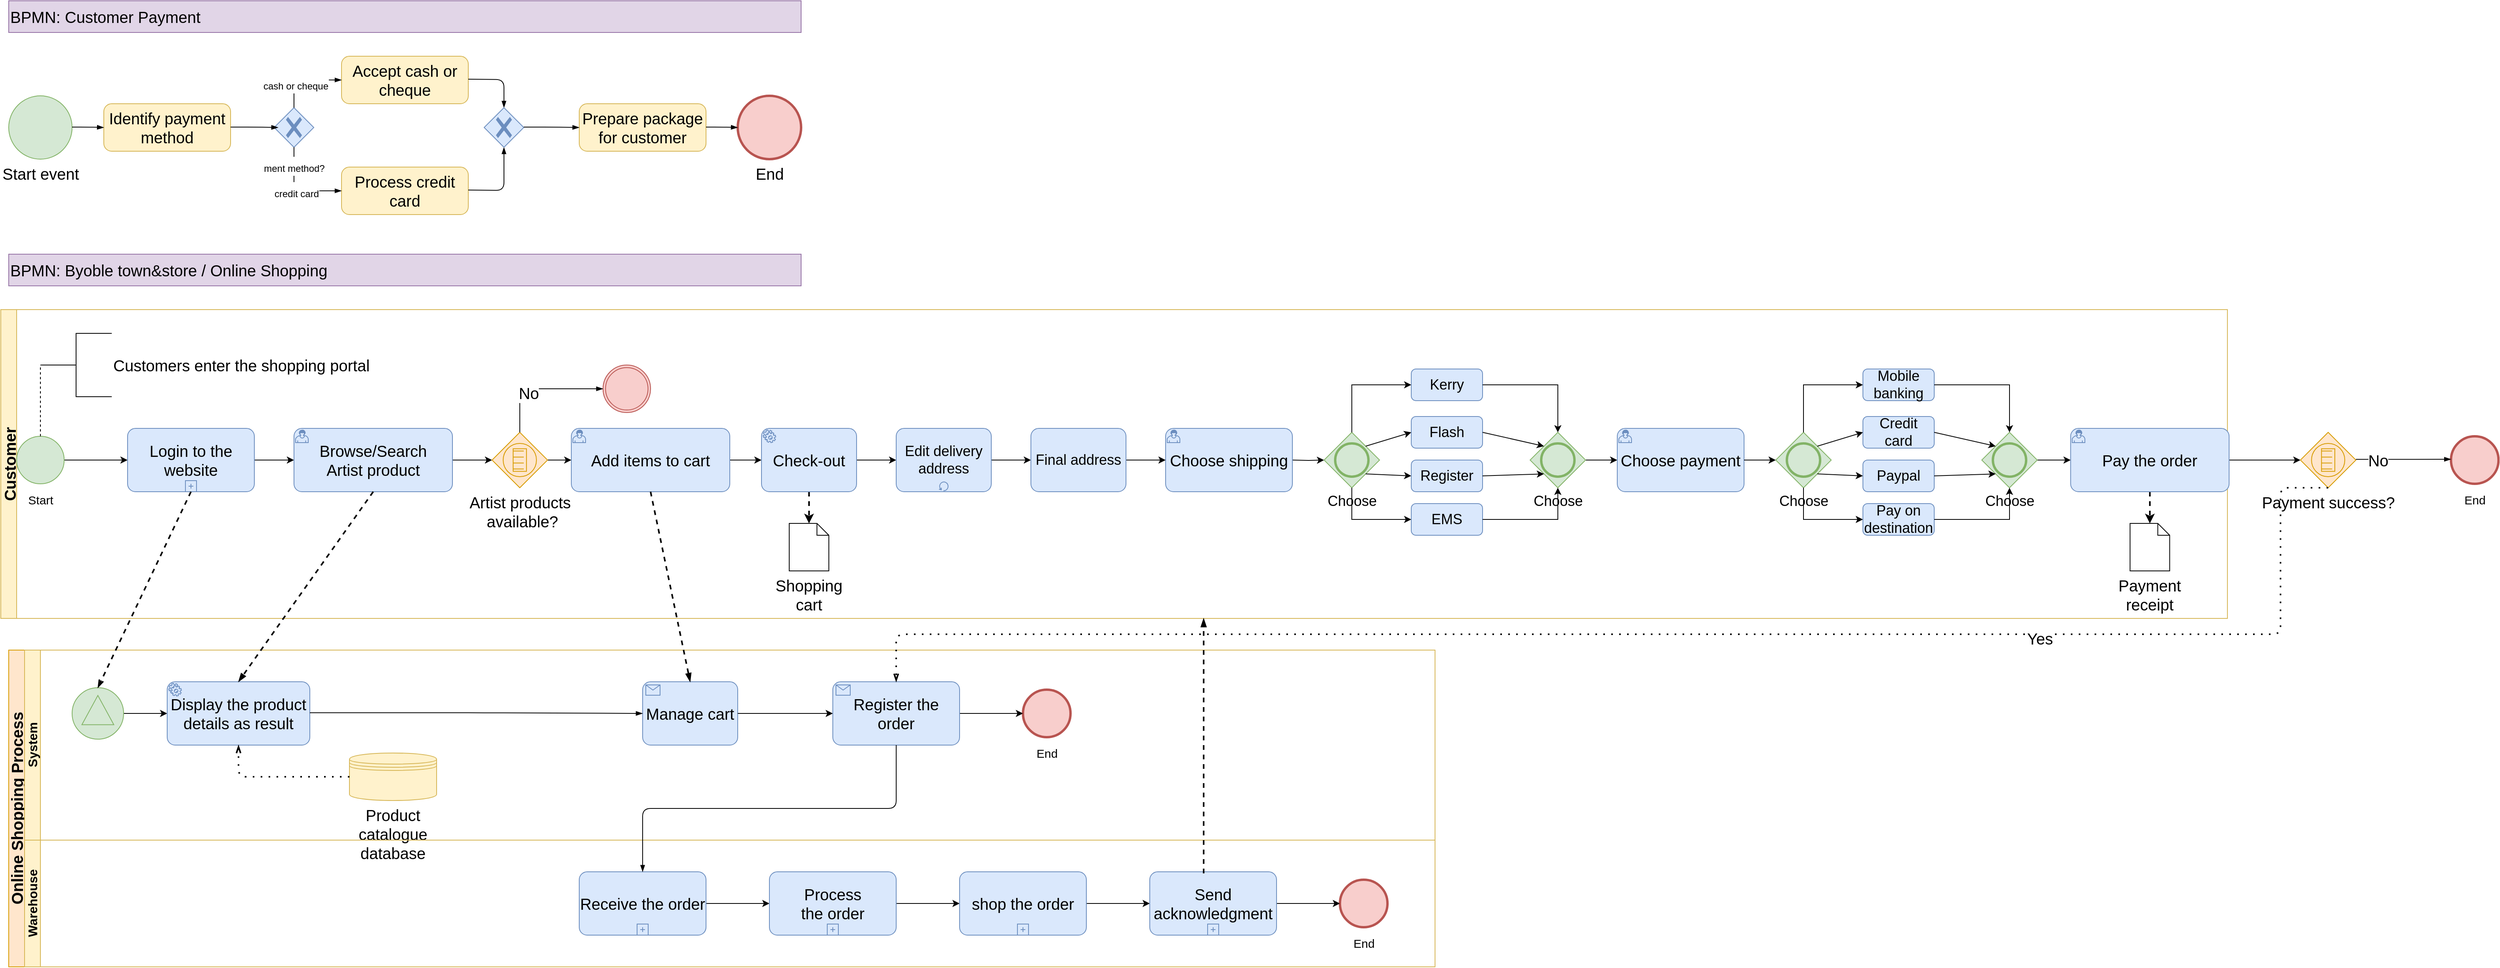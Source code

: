 <mxfile version="15.6.1" type="device"><diagram id="aenWGsfN3C0Yx7q3CFz4" name="Page-1"><mxGraphModel dx="868" dy="482" grid="1" gridSize="10" guides="1" tooltips="1" connect="1" arrows="1" fold="1" page="1" pageScale="1" pageWidth="850" pageHeight="1100" math="0" shadow="0"><root><mxCell id="0"/><mxCell id="1" parent="0"/><mxCell id="yDFkKPqYQ0f9mvJAlFmO-1" value="BPMN: Customer Payment" style="text;html=1;strokeColor=#9673a6;fillColor=#e1d5e7;align=left;verticalAlign=middle;whiteSpace=wrap;rounded=0;fontSize=20;" parent="1" vertex="1"><mxGeometry x="80" y="40" width="1000" height="40" as="geometry"/></mxCell><mxCell id="yDFkKPqYQ0f9mvJAlFmO-2" value="&lt;font style=&quot;font-size: 20px&quot;&gt;Start event&lt;/font&gt;" style="points=[[0.145,0.145,0],[0.5,0,0],[0.855,0.145,0],[1,0.5,0],[0.855,0.855,0],[0.5,1,0],[0.145,0.855,0],[0,0.5,0]];shape=mxgraph.bpmn.event;html=1;verticalLabelPosition=bottom;labelBackgroundColor=#ffffff;verticalAlign=top;align=center;perimeter=ellipsePerimeter;outlineConnect=0;aspect=fixed;outline=standard;symbol=general;fontSize=20;fillColor=#d5e8d4;strokeColor=#82b366;" parent="1" vertex="1"><mxGeometry x="80" y="160" width="80" height="80" as="geometry"/></mxCell><mxCell id="yDFkKPqYQ0f9mvJAlFmO-3" value="End" style="points=[[0.145,0.145,0],[0.5,0,0],[0.855,0.145,0],[1,0.5,0],[0.855,0.855,0],[0.5,1,0],[0.145,0.855,0],[0,0.5,0]];shape=mxgraph.bpmn.event;html=1;verticalLabelPosition=bottom;labelBackgroundColor=#ffffff;verticalAlign=top;align=center;perimeter=ellipsePerimeter;outlineConnect=0;aspect=fixed;outline=end;symbol=terminate2;fontSize=20;fillColor=#f8cecc;strokeColor=#b85450;" parent="1" vertex="1"><mxGeometry x="1000" y="160" width="80" height="80" as="geometry"/></mxCell><mxCell id="yDFkKPqYQ0f9mvJAlFmO-4" value="Identify payment method" style="points=[[0.25,0,0],[0.5,0,0],[0.75,0,0],[1,0.25,0],[1,0.5,0],[1,0.75,0],[0.75,1,0],[0.5,1,0],[0.25,1,0],[0,0.75,0],[0,0.5,0],[0,0.25,0]];shape=mxgraph.bpmn.task;whiteSpace=wrap;rectStyle=rounded;size=10;taskMarker=abstract;fontSize=20;fillColor=#fff2cc;strokeColor=#d6b656;" parent="1" vertex="1"><mxGeometry x="200" y="170" width="160" height="60" as="geometry"/></mxCell><mxCell id="yDFkKPqYQ0f9mvJAlFmO-5" value="Accept cash or cheque" style="points=[[0.25,0,0],[0.5,0,0],[0.75,0,0],[1,0.25,0],[1,0.5,0],[1,0.75,0],[0.75,1,0],[0.5,1,0],[0.25,1,0],[0,0.75,0],[0,0.5,0],[0,0.25,0]];shape=mxgraph.bpmn.task;whiteSpace=wrap;rectStyle=rounded;size=10;taskMarker=abstract;fontSize=20;fillColor=#fff2cc;strokeColor=#d6b656;" parent="1" vertex="1"><mxGeometry x="500" y="110" width="160" height="60" as="geometry"/></mxCell><mxCell id="yDFkKPqYQ0f9mvJAlFmO-6" value="Process credit card" style="points=[[0.25,0,0],[0.5,0,0],[0.75,0,0],[1,0.25,0],[1,0.5,0],[1,0.75,0],[0.75,1,0],[0.5,1,0],[0.25,1,0],[0,0.75,0],[0,0.5,0],[0,0.25,0]];shape=mxgraph.bpmn.task;whiteSpace=wrap;rectStyle=rounded;size=10;taskMarker=abstract;fontSize=20;fillColor=#fff2cc;strokeColor=#d6b656;" parent="1" vertex="1"><mxGeometry x="500" y="250" width="160" height="60" as="geometry"/></mxCell><mxCell id="yDFkKPqYQ0f9mvJAlFmO-7" value="Prepare package for customer" style="points=[[0.25,0,0],[0.5,0,0],[0.75,0,0],[1,0.25,0],[1,0.5,0],[1,0.75,0],[0.75,1,0],[0.5,1,0],[0.25,1,0],[0,0.75,0],[0,0.5,0],[0,0.25,0]];shape=mxgraph.bpmn.task;whiteSpace=wrap;rectStyle=rounded;size=10;taskMarker=abstract;fontSize=20;fillColor=#fff2cc;strokeColor=#d6b656;" parent="1" vertex="1"><mxGeometry x="800" y="170" width="160" height="60" as="geometry"/></mxCell><mxCell id="yDFkKPqYQ0f9mvJAlFmO-8" value="" style="edgeStyle=elbowEdgeStyle;fontSize=12;html=1;endArrow=blockThin;endFill=1;" parent="1" edge="1"><mxGeometry width="160" relative="1" as="geometry"><mxPoint x="160" y="199.5" as="sourcePoint"/><mxPoint x="200" y="200" as="targetPoint"/></mxGeometry></mxCell><mxCell id="yDFkKPqYQ0f9mvJAlFmO-9" value="" style="edgeStyle=orthogonalEdgeStyle;fontSize=12;html=1;endArrow=blockThin;endFill=1;entryX=0.5;entryY=0;entryDx=0;entryDy=0;entryPerimeter=0;" parent="1" target="yDFkKPqYQ0f9mvJAlFmO-19" edge="1"><mxGeometry width="160" relative="1" as="geometry"><mxPoint x="660" y="139" as="sourcePoint"/><mxPoint x="700" y="170" as="targetPoint"/></mxGeometry></mxCell><mxCell id="yDFkKPqYQ0f9mvJAlFmO-10" value="" style="edgeStyle=orthogonalEdgeStyle;fontSize=12;html=1;endArrow=blockThin;endFill=1;entryX=0.5;entryY=1;entryDx=0;entryDy=0;entryPerimeter=0;" parent="1" target="yDFkKPqYQ0f9mvJAlFmO-19" edge="1"><mxGeometry width="160" relative="1" as="geometry"><mxPoint x="660" y="279" as="sourcePoint"/><mxPoint x="800" y="279.5" as="targetPoint"/></mxGeometry></mxCell><mxCell id="yDFkKPqYQ0f9mvJAlFmO-11" value="" style="edgeStyle=elbowEdgeStyle;fontSize=12;html=1;endArrow=blockThin;endFill=1;entryX=0;entryY=0.5;entryDx=0;entryDy=0;entryPerimeter=0;" parent="1" target="yDFkKPqYQ0f9mvJAlFmO-3" edge="1"><mxGeometry width="160" relative="1" as="geometry"><mxPoint x="960" y="199.5" as="sourcePoint"/><mxPoint x="1120" y="199.5" as="targetPoint"/></mxGeometry></mxCell><mxCell id="yDFkKPqYQ0f9mvJAlFmO-12" value="" style="points=[[0.25,0.25,0],[0.5,0,0],[0.75,0.25,0],[1,0.5,0],[0.75,0.75,0],[0.5,1,0],[0.25,0.75,0],[0,0.5,0]];shape=mxgraph.bpmn.gateway2;html=1;verticalLabelPosition=bottom;labelBackgroundColor=#ffffff;verticalAlign=top;align=center;perimeter=rhombusPerimeter;outlineConnect=0;outline=none;symbol=none;gwType=exclusive;fontSize=20;fillColor=#dae8fc;strokeColor=#6c8ebf;" parent="1" vertex="1"><mxGeometry x="415" y="175" width="50" height="50" as="geometry"/></mxCell><mxCell id="yDFkKPqYQ0f9mvJAlFmO-13" value="" style="edgeStyle=elbowEdgeStyle;fontSize=12;html=1;endArrow=blockThin;endFill=1;" parent="1" edge="1"><mxGeometry width="160" relative="1" as="geometry"><mxPoint x="360" y="199.5" as="sourcePoint"/><mxPoint x="420" y="200" as="targetPoint"/></mxGeometry></mxCell><mxCell id="yDFkKPqYQ0f9mvJAlFmO-14" value="" style="edgeStyle=orthogonalEdgeStyle;fontSize=12;html=1;endArrow=blockThin;endFill=1;exitX=0.5;exitY=0;exitDx=0;exitDy=0;exitPerimeter=0;entryX=0;entryY=0.5;entryDx=0;entryDy=0;entryPerimeter=0;" parent="1" source="yDFkKPqYQ0f9mvJAlFmO-12" target="yDFkKPqYQ0f9mvJAlFmO-5" edge="1"><mxGeometry width="160" relative="1" as="geometry"><mxPoint x="440" y="139.5" as="sourcePoint"/><mxPoint x="600" y="139.5" as="targetPoint"/></mxGeometry></mxCell><mxCell id="yDFkKPqYQ0f9mvJAlFmO-15" value="&lt;font style=&quot;font-size: 12px&quot;&gt;cash or cheque&lt;/font&gt;" style="edgeLabel;html=1;align=center;verticalAlign=middle;resizable=0;points=[];fontSize=20;" parent="yDFkKPqYQ0f9mvJAlFmO-14" vertex="1" connectable="0"><mxGeometry x="-0.227" y="-4" relative="1" as="geometry"><mxPoint as="offset"/></mxGeometry></mxCell><mxCell id="yDFkKPqYQ0f9mvJAlFmO-16" value="" style="edgeStyle=orthogonalEdgeStyle;fontSize=12;html=1;endArrow=blockThin;endFill=1;exitX=0.5;exitY=1;exitDx=0;exitDy=0;exitPerimeter=0;entryX=0;entryY=0.5;entryDx=0;entryDy=0;entryPerimeter=0;" parent="1" source="yDFkKPqYQ0f9mvJAlFmO-12" target="yDFkKPqYQ0f9mvJAlFmO-6" edge="1"><mxGeometry width="160" relative="1" as="geometry"><mxPoint x="465" y="225" as="sourcePoint"/><mxPoint x="625" y="225" as="targetPoint"/></mxGeometry></mxCell><mxCell id="yDFkKPqYQ0f9mvJAlFmO-17" value="&lt;font style=&quot;font-size: 12px&quot;&gt;ment method?&lt;/font&gt;" style="edgeLabel;html=1;align=center;verticalAlign=middle;resizable=0;points=[];fontSize=20;" parent="yDFkKPqYQ0f9mvJAlFmO-16" vertex="1" connectable="0"><mxGeometry x="-0.221" y="-2" relative="1" as="geometry"><mxPoint x="2" y="-22" as="offset"/></mxGeometry></mxCell><mxCell id="yDFkKPqYQ0f9mvJAlFmO-18" value="&lt;font style=&quot;font-size: 12px&quot;&gt;credit card&lt;/font&gt;" style="edgeLabel;html=1;align=center;verticalAlign=middle;resizable=0;points=[];fontSize=20;" parent="yDFkKPqYQ0f9mvJAlFmO-16" vertex="1" connectable="0"><mxGeometry x="0.032" y="2" relative="1" as="geometry"><mxPoint x="-2" y="2" as="offset"/></mxGeometry></mxCell><mxCell id="yDFkKPqYQ0f9mvJAlFmO-19" value="" style="points=[[0.25,0.25,0],[0.5,0,0],[0.75,0.25,0],[1,0.5,0],[0.75,0.75,0],[0.5,1,0],[0.25,0.75,0],[0,0.5,0]];shape=mxgraph.bpmn.gateway2;html=1;verticalLabelPosition=bottom;labelBackgroundColor=#ffffff;verticalAlign=top;align=center;perimeter=rhombusPerimeter;outlineConnect=0;outline=none;symbol=none;gwType=exclusive;fontSize=20;fillColor=#dae8fc;strokeColor=#6c8ebf;" parent="1" vertex="1"><mxGeometry x="680" y="175" width="50" height="50" as="geometry"/></mxCell><mxCell id="yDFkKPqYQ0f9mvJAlFmO-20" value="" style="edgeStyle=elbowEdgeStyle;fontSize=12;html=1;endArrow=blockThin;endFill=1;" parent="1" edge="1"><mxGeometry width="160" relative="1" as="geometry"><mxPoint x="730" y="199.5" as="sourcePoint"/><mxPoint x="800" y="200" as="targetPoint"/></mxGeometry></mxCell><mxCell id="yDFkKPqYQ0f9mvJAlFmO-79" value="BPMN: Byoble town&amp;amp;store / Online Shopping" style="text;html=1;strokeColor=#9673a6;fillColor=#e1d5e7;align=left;verticalAlign=middle;whiteSpace=wrap;rounded=0;fontSize=20;" parent="1" vertex="1"><mxGeometry x="80" y="360" width="1000" height="40" as="geometry"/></mxCell><mxCell id="yDFkKPqYQ0f9mvJAlFmO-80" value="Customer" style="swimlane;startSize=20;horizontal=0;fontSize=20;fillColor=#fff2cc;strokeColor=#d6b656;" parent="1" vertex="1"><mxGeometry x="70" y="430" width="2810" height="390" as="geometry"/></mxCell><mxCell id="yDFkKPqYQ0f9mvJAlFmO-81" value="" style="edgeStyle=orthogonalEdgeStyle;rounded=0;orthogonalLoop=1;jettySize=auto;html=1;fontSize=20;" parent="yDFkKPqYQ0f9mvJAlFmO-80" source="yDFkKPqYQ0f9mvJAlFmO-82" target="yDFkKPqYQ0f9mvJAlFmO-85" edge="1"><mxGeometry relative="1" as="geometry"/></mxCell><mxCell id="yDFkKPqYQ0f9mvJAlFmO-82" value="&lt;font style=&quot;font-size: 15px&quot;&gt;Start&lt;/font&gt;" style="points=[[0.145,0.145,0],[0.5,0,0],[0.855,0.145,0],[1,0.5,0],[0.855,0.855,0],[0.5,1,0],[0.145,0.855,0],[0,0.5,0]];shape=mxgraph.bpmn.event;html=1;verticalLabelPosition=bottom;labelBackgroundColor=#ffffff;verticalAlign=top;align=center;perimeter=ellipsePerimeter;outlineConnect=0;aspect=fixed;outline=standard;symbol=general;fontSize=20;fillColor=#d5e8d4;strokeColor=#82b366;" parent="yDFkKPqYQ0f9mvJAlFmO-80" vertex="1"><mxGeometry x="20" y="160" width="60" height="60" as="geometry"/></mxCell><mxCell id="yDFkKPqYQ0f9mvJAlFmO-83" value="&lt;font style=&quot;font-size: 15px&quot;&gt;End&lt;/font&gt;" style="points=[[0.145,0.145,0],[0.5,0,0],[0.855,0.145,0],[1,0.5,0],[0.855,0.855,0],[0.5,1,0],[0.145,0.855,0],[0,0.5,0]];shape=mxgraph.bpmn.event;html=1;verticalLabelPosition=bottom;labelBackgroundColor=#ffffff;verticalAlign=top;align=center;perimeter=ellipsePerimeter;outlineConnect=0;aspect=fixed;outline=end;symbol=terminate2;fontSize=20;fillColor=#f8cecc;strokeColor=#b85450;" parent="yDFkKPqYQ0f9mvJAlFmO-80" vertex="1"><mxGeometry x="3092.14" y="160" width="60" height="60" as="geometry"/></mxCell><mxCell id="63B49O07auOZEPiVebby-2" value="" style="edgeStyle=orthogonalEdgeStyle;rounded=0;orthogonalLoop=1;jettySize=auto;html=1;" parent="yDFkKPqYQ0f9mvJAlFmO-80" source="yDFkKPqYQ0f9mvJAlFmO-85" target="yDFkKPqYQ0f9mvJAlFmO-87" edge="1"><mxGeometry relative="1" as="geometry"/></mxCell><mxCell id="yDFkKPqYQ0f9mvJAlFmO-85" value="Login to the website" style="points=[[0.25,0,0],[0.5,0,0],[0.75,0,0],[1,0.25,0],[1,0.5,0],[1,0.75,0],[0.75,1,0],[0.5,1,0],[0.25,1,0],[0,0.75,0],[0,0.5,0],[0,0.25,0]];shape=mxgraph.bpmn.task;whiteSpace=wrap;rectStyle=rounded;size=10;taskMarker=abstract;isLoopSub=1;fontSize=20;fillColor=#dae8fc;strokeColor=#6c8ebf;" parent="yDFkKPqYQ0f9mvJAlFmO-80" vertex="1"><mxGeometry x="160" y="150" width="160" height="80" as="geometry"/></mxCell><mxCell id="63B49O07auOZEPiVebby-3" value="" style="edgeStyle=orthogonalEdgeStyle;rounded=0;orthogonalLoop=1;jettySize=auto;html=1;" parent="yDFkKPqYQ0f9mvJAlFmO-80" source="yDFkKPqYQ0f9mvJAlFmO-87" target="yDFkKPqYQ0f9mvJAlFmO-97" edge="1"><mxGeometry relative="1" as="geometry"/></mxCell><mxCell id="yDFkKPqYQ0f9mvJAlFmO-87" value="Browse/Search &#10;Artist product" style="points=[[0.25,0,0],[0.5,0,0],[0.75,0,0],[1,0.25,0],[1,0.5,0],[1,0.75,0],[0.75,1,0],[0.5,1,0],[0.25,1,0],[0,0.75,0],[0,0.5,0],[0,0.25,0]];shape=mxgraph.bpmn.task;whiteSpace=wrap;rectStyle=rounded;size=10;taskMarker=user;fontSize=20;fillColor=#dae8fc;strokeColor=#6c8ebf;" parent="yDFkKPqYQ0f9mvJAlFmO-80" vertex="1"><mxGeometry x="370" y="150" width="200" height="80" as="geometry"/></mxCell><mxCell id="yDFkKPqYQ0f9mvJAlFmO-88" value="" style="edgeStyle=orthogonalEdgeStyle;rounded=0;orthogonalLoop=1;jettySize=auto;html=1;fontSize=20;" parent="yDFkKPqYQ0f9mvJAlFmO-80" source="yDFkKPqYQ0f9mvJAlFmO-89" target="yDFkKPqYQ0f9mvJAlFmO-92" edge="1"><mxGeometry relative="1" as="geometry"/></mxCell><mxCell id="yDFkKPqYQ0f9mvJAlFmO-89" value="Add items to cart" style="points=[[0.25,0,0],[0.5,0,0],[0.75,0,0],[1,0.25,0],[1,0.5,0],[1,0.75,0],[0.75,1,0],[0.5,1,0],[0.25,1,0],[0,0.75,0],[0,0.5,0],[0,0.25,0]];shape=mxgraph.bpmn.task;whiteSpace=wrap;rectStyle=rounded;size=10;taskMarker=user;fontSize=20;fillColor=#dae8fc;strokeColor=#6c8ebf;" parent="yDFkKPqYQ0f9mvJAlFmO-80" vertex="1"><mxGeometry x="720" y="150" width="200" height="80" as="geometry"/></mxCell><mxCell id="yDFkKPqYQ0f9mvJAlFmO-90" value="" style="edgeStyle=orthogonalEdgeStyle;rounded=0;orthogonalLoop=1;jettySize=auto;html=1;fontSize=20;" parent="yDFkKPqYQ0f9mvJAlFmO-80" edge="1"><mxGeometry relative="1" as="geometry"><mxPoint x="1670" y="190" as="targetPoint"/><mxPoint x="1630" y="190" as="sourcePoint"/></mxGeometry></mxCell><mxCell id="yDFkKPqYQ0f9mvJAlFmO-91" value="" style="edgeStyle=orthogonalEdgeStyle;rounded=0;orthogonalLoop=1;jettySize=auto;html=1;fontSize=20;strokeWidth=2;dashed=1;" parent="yDFkKPqYQ0f9mvJAlFmO-80" source="yDFkKPqYQ0f9mvJAlFmO-92" target="yDFkKPqYQ0f9mvJAlFmO-102" edge="1"><mxGeometry relative="1" as="geometry"/></mxCell><mxCell id="w6J-65YO0xw0BP7HNMPp-4" value="" style="edgeStyle=orthogonalEdgeStyle;rounded=0;orthogonalLoop=1;jettySize=auto;html=1;fontSize=18;" edge="1" parent="yDFkKPqYQ0f9mvJAlFmO-80" source="yDFkKPqYQ0f9mvJAlFmO-92" target="w6J-65YO0xw0BP7HNMPp-1"><mxGeometry relative="1" as="geometry"/></mxCell><mxCell id="yDFkKPqYQ0f9mvJAlFmO-92" value="Check-out" style="points=[[0.25,0,0],[0.5,0,0],[0.75,0,0],[1,0.25,0],[1,0.5,0],[1,0.75,0],[0.75,1,0],[0.5,1,0],[0.25,1,0],[0,0.75,0],[0,0.5,0],[0,0.25,0]];shape=mxgraph.bpmn.task;whiteSpace=wrap;rectStyle=rounded;size=10;taskMarker=service;fontSize=20;fillColor=#dae8fc;strokeColor=#6c8ebf;" parent="yDFkKPqYQ0f9mvJAlFmO-80" vertex="1"><mxGeometry x="960" y="150" width="120" height="80" as="geometry"/></mxCell><mxCell id="yDFkKPqYQ0f9mvJAlFmO-93" value="" style="edgeStyle=orthogonalEdgeStyle;rounded=0;orthogonalLoop=1;jettySize=auto;html=1;fontSize=20;strokeWidth=2;dashed=1;" parent="yDFkKPqYQ0f9mvJAlFmO-80" source="yDFkKPqYQ0f9mvJAlFmO-95" target="yDFkKPqYQ0f9mvJAlFmO-103" edge="1"><mxGeometry relative="1" as="geometry"/></mxCell><mxCell id="yDFkKPqYQ0f9mvJAlFmO-94" value="" style="edgeStyle=none;rounded=0;orthogonalLoop=1;jettySize=auto;html=1;fontSize=20;strokeWidth=1;" parent="yDFkKPqYQ0f9mvJAlFmO-80" source="yDFkKPqYQ0f9mvJAlFmO-95" target="yDFkKPqYQ0f9mvJAlFmO-104" edge="1"><mxGeometry relative="1" as="geometry"/></mxCell><mxCell id="yDFkKPqYQ0f9mvJAlFmO-95" value="Pay the order" style="points=[[0.25,0,0],[0.5,0,0],[0.75,0,0],[1,0.25,0],[1,0.5,0],[1,0.75,0],[0.75,1,0],[0.5,1,0],[0.25,1,0],[0,0.75,0],[0,0.5,0],[0,0.25,0]];shape=mxgraph.bpmn.task;whiteSpace=wrap;rectStyle=rounded;size=10;taskMarker=user;fontSize=20;fillColor=#dae8fc;strokeColor=#6c8ebf;" parent="yDFkKPqYQ0f9mvJAlFmO-80" vertex="1"><mxGeometry x="2612.14" y="150" width="200" height="80" as="geometry"/></mxCell><mxCell id="63B49O07auOZEPiVebby-4" value="" style="edgeStyle=orthogonalEdgeStyle;rounded=0;orthogonalLoop=1;jettySize=auto;html=1;" parent="yDFkKPqYQ0f9mvJAlFmO-80" source="yDFkKPqYQ0f9mvJAlFmO-97" target="yDFkKPqYQ0f9mvJAlFmO-89" edge="1"><mxGeometry relative="1" as="geometry"/></mxCell><mxCell id="yDFkKPqYQ0f9mvJAlFmO-97" value="Artist products&lt;br&gt;&amp;nbsp;available?" style="points=[[0.25,0.25,0],[0.5,0,0],[0.75,0.25,0],[1,0.5,0],[0.75,0.75,0],[0.5,1,0],[0.25,0.75,0],[0,0.5,0]];shape=mxgraph.bpmn.gateway2;html=1;verticalLabelPosition=bottom;labelBackgroundColor=#ffffff;verticalAlign=top;align=center;perimeter=rhombusPerimeter;outlineConnect=0;outline=standard;symbol=conditional;fontSize=20;fillColor=#ffe6cc;strokeColor=#d79b00;" parent="yDFkKPqYQ0f9mvJAlFmO-80" vertex="1"><mxGeometry x="620" y="155" width="70" height="70" as="geometry"/></mxCell><mxCell id="yDFkKPqYQ0f9mvJAlFmO-98" value="" style="points=[[0.145,0.145,0],[0.5,0,0],[0.855,0.145,0],[1,0.5,0],[0.855,0.855,0],[0.5,1,0],[0.145,0.855,0],[0,0.5,0]];shape=mxgraph.bpmn.event;html=1;verticalLabelPosition=bottom;labelBackgroundColor=#ffffff;verticalAlign=top;align=center;perimeter=ellipsePerimeter;outlineConnect=0;aspect=fixed;outline=throwing;symbol=general;fontSize=20;fillColor=#f8cecc;strokeColor=#b85450;" parent="yDFkKPqYQ0f9mvJAlFmO-80" vertex="1"><mxGeometry x="760" y="70" width="60" height="60" as="geometry"/></mxCell><mxCell id="yDFkKPqYQ0f9mvJAlFmO-99" value="" style="edgeStyle=orthogonalEdgeStyle;fontSize=12;html=1;endArrow=blockThin;endFill=1;strokeWidth=1;exitX=0.5;exitY=0;exitDx=0;exitDy=0;exitPerimeter=0;entryX=0;entryY=0.5;entryDx=0;entryDy=0;entryPerimeter=0;" parent="yDFkKPqYQ0f9mvJAlFmO-80" source="yDFkKPqYQ0f9mvJAlFmO-97" target="yDFkKPqYQ0f9mvJAlFmO-98" edge="1"><mxGeometry width="160" relative="1" as="geometry"><mxPoint x="660" y="400" as="sourcePoint"/><mxPoint x="820" y="400" as="targetPoint"/></mxGeometry></mxCell><mxCell id="yDFkKPqYQ0f9mvJAlFmO-100" value="No" style="edgeLabel;html=1;align=center;verticalAlign=middle;resizable=0;points=[];fontSize=20;" parent="yDFkKPqYQ0f9mvJAlFmO-99" vertex="1" connectable="0"><mxGeometry x="-0.174" y="-5" relative="1" as="geometry"><mxPoint as="offset"/></mxGeometry></mxCell><mxCell id="yDFkKPqYQ0f9mvJAlFmO-101" value="Customers enter the shopping portal" style="html=1;shape=mxgraph.flowchart.annotation_2;align=left;labelPosition=right;fontSize=20;" parent="yDFkKPqYQ0f9mvJAlFmO-80" vertex="1"><mxGeometry x="50" y="30" width="90" height="80" as="geometry"/></mxCell><mxCell id="yDFkKPqYQ0f9mvJAlFmO-102" value="Shopping cart" style="shape=mxgraph.bpmn.data;labelPosition=center;verticalLabelPosition=bottom;align=center;verticalAlign=top;whiteSpace=wrap;size=15;html=1;fontSize=20;" parent="yDFkKPqYQ0f9mvJAlFmO-80" vertex="1"><mxGeometry x="995" y="270" width="50" height="60" as="geometry"/></mxCell><mxCell id="yDFkKPqYQ0f9mvJAlFmO-103" value="Payment receipt" style="shape=mxgraph.bpmn.data;labelPosition=center;verticalLabelPosition=bottom;align=center;verticalAlign=top;whiteSpace=wrap;size=15;html=1;fontSize=20;" parent="yDFkKPqYQ0f9mvJAlFmO-80" vertex="1"><mxGeometry x="2687.14" y="270" width="50" height="60" as="geometry"/></mxCell><mxCell id="yDFkKPqYQ0f9mvJAlFmO-104" value="Payment success?" style="points=[[0.25,0.25,0],[0.5,0,0],[0.75,0.25,0],[1,0.5,0],[0.75,0.75,0],[0.5,1,0],[0.25,0.75,0],[0,0.5,0]];shape=mxgraph.bpmn.gateway2;html=1;verticalLabelPosition=bottom;labelBackgroundColor=#ffffff;verticalAlign=top;align=center;perimeter=rhombusPerimeter;outlineConnect=0;outline=standard;symbol=conditional;fontSize=20;fillColor=#ffe6cc;strokeColor=#d79b00;" parent="yDFkKPqYQ0f9mvJAlFmO-80" vertex="1"><mxGeometry x="2902.14" y="155" width="70" height="70" as="geometry"/></mxCell><mxCell id="yDFkKPqYQ0f9mvJAlFmO-105" value="" style="edgeStyle=elbowEdgeStyle;fontSize=12;html=1;endArrow=blockThin;endFill=1;strokeWidth=1;" parent="yDFkKPqYQ0f9mvJAlFmO-80" edge="1"><mxGeometry width="160" relative="1" as="geometry"><mxPoint x="2972.14" y="189.17" as="sourcePoint"/><mxPoint x="3092.14" y="189" as="targetPoint"/></mxGeometry></mxCell><mxCell id="yDFkKPqYQ0f9mvJAlFmO-106" value="No" style="edgeLabel;html=1;align=center;verticalAlign=middle;resizable=0;points=[];fontSize=20;" parent="yDFkKPqYQ0f9mvJAlFmO-105" vertex="1" connectable="0"><mxGeometry x="-0.534" y="-1" relative="1" as="geometry"><mxPoint as="offset"/></mxGeometry></mxCell><mxCell id="63B49O07auOZEPiVebby-1" value="" style="endArrow=none;dashed=1;html=1;rounded=0;exitX=0.5;exitY=0;exitDx=0;exitDy=0;exitPerimeter=0;entryX=0;entryY=0.5;entryDx=0;entryDy=0;entryPerimeter=0;" parent="yDFkKPqYQ0f9mvJAlFmO-80" source="yDFkKPqYQ0f9mvJAlFmO-82" target="yDFkKPqYQ0f9mvJAlFmO-101" edge="1"><mxGeometry width="50" height="50" relative="1" as="geometry"><mxPoint x="340" y="130" as="sourcePoint"/><mxPoint x="390" y="80" as="targetPoint"/></mxGeometry></mxCell><mxCell id="63B49O07auOZEPiVebby-5" value="Choose shipping" style="points=[[0.25,0,0],[0.5,0,0],[0.75,0,0],[1,0.25,0],[1,0.5,0],[1,0.75,0],[0.75,1,0],[0.5,1,0],[0.25,1,0],[0,0.75,0],[0,0.5,0],[0,0.25,0]];shape=mxgraph.bpmn.task;whiteSpace=wrap;rectStyle=rounded;size=10;taskMarker=user;fontSize=20;fillColor=#dae8fc;strokeColor=#6c8ebf;" parent="yDFkKPqYQ0f9mvJAlFmO-80" vertex="1"><mxGeometry x="1470" y="150" width="160" height="80" as="geometry"/></mxCell><mxCell id="63B49O07auOZEPiVebby-8" value="&lt;font style=&quot;font-size: 18px&quot;&gt;Choose&lt;/font&gt;" style="points=[[0.25,0.25,0],[0.5,0,0],[0.75,0.25,0],[1,0.5,0],[0.75,0.75,0],[0.5,1,0],[0.25,0.75,0],[0,0.5,0]];shape=mxgraph.bpmn.gateway2;html=1;verticalLabelPosition=bottom;labelBackgroundColor=#ffffff;verticalAlign=top;align=center;perimeter=rhombusPerimeter;outlineConnect=0;outline=end;symbol=general;fillColor=#d5e8d4;strokeColor=#82b366;" parent="yDFkKPqYQ0f9mvJAlFmO-80" vertex="1"><mxGeometry x="1670" y="155" width="70" height="70" as="geometry"/></mxCell><mxCell id="63B49O07auOZEPiVebby-9" value="Kerry" style="rounded=1;whiteSpace=wrap;html=1;fontSize=18;fillColor=#dae8fc;strokeColor=#6c8ebf;" parent="yDFkKPqYQ0f9mvJAlFmO-80" vertex="1"><mxGeometry x="1780" y="75" width="90" height="40" as="geometry"/></mxCell><mxCell id="63B49O07auOZEPiVebby-12" value="EMS" style="rounded=1;whiteSpace=wrap;html=1;fontSize=18;fillColor=#dae8fc;strokeColor=#6c8ebf;" parent="yDFkKPqYQ0f9mvJAlFmO-80" vertex="1"><mxGeometry x="1780" y="245" width="90" height="40" as="geometry"/></mxCell><mxCell id="63B49O07auOZEPiVebby-11" value="Register" style="rounded=1;whiteSpace=wrap;html=1;fontSize=18;fillColor=#dae8fc;strokeColor=#6c8ebf;" parent="yDFkKPqYQ0f9mvJAlFmO-80" vertex="1"><mxGeometry x="1780" y="190" width="90" height="40" as="geometry"/></mxCell><mxCell id="63B49O07auOZEPiVebby-10" value="Flash" style="rounded=1;whiteSpace=wrap;html=1;fontSize=18;fillColor=#dae8fc;strokeColor=#6c8ebf;" parent="yDFkKPqYQ0f9mvJAlFmO-80" vertex="1"><mxGeometry x="1780" y="135" width="90" height="40" as="geometry"/></mxCell><mxCell id="63B49O07auOZEPiVebby-13" value="" style="endArrow=classic;html=1;rounded=0;fontSize=18;exitX=0.5;exitY=0;exitDx=0;exitDy=0;exitPerimeter=0;entryX=0;entryY=0.5;entryDx=0;entryDy=0;edgeStyle=orthogonalEdgeStyle;" parent="yDFkKPqYQ0f9mvJAlFmO-80" source="63B49O07auOZEPiVebby-8" target="63B49O07auOZEPiVebby-9" edge="1"><mxGeometry width="50" height="50" relative="1" as="geometry"><mxPoint x="1850" y="295" as="sourcePoint"/><mxPoint x="1900" y="245" as="targetPoint"/></mxGeometry></mxCell><mxCell id="63B49O07auOZEPiVebby-14" value="" style="endArrow=classic;html=1;rounded=0;fontSize=18;exitX=0.75;exitY=0.25;exitDx=0;exitDy=0;exitPerimeter=0;entryX=0;entryY=0.5;entryDx=0;entryDy=0;" parent="yDFkKPqYQ0f9mvJAlFmO-80" source="63B49O07auOZEPiVebby-8" target="63B49O07auOZEPiVebby-10" edge="1"><mxGeometry width="50" height="50" relative="1" as="geometry"><mxPoint x="1850" y="295" as="sourcePoint"/><mxPoint x="1900" y="245" as="targetPoint"/></mxGeometry></mxCell><mxCell id="63B49O07auOZEPiVebby-15" value="" style="endArrow=classic;html=1;rounded=0;fontSize=18;exitX=0.75;exitY=0.75;exitDx=0;exitDy=0;exitPerimeter=0;entryX=0;entryY=0.5;entryDx=0;entryDy=0;" parent="yDFkKPqYQ0f9mvJAlFmO-80" source="63B49O07auOZEPiVebby-8" target="63B49O07auOZEPiVebby-11" edge="1"><mxGeometry width="50" height="50" relative="1" as="geometry"><mxPoint x="1850" y="295" as="sourcePoint"/><mxPoint x="1900" y="245" as="targetPoint"/></mxGeometry></mxCell><mxCell id="63B49O07auOZEPiVebby-16" value="" style="endArrow=classic;html=1;rounded=0;fontSize=18;exitX=0.5;exitY=1;exitDx=0;exitDy=0;exitPerimeter=0;entryX=0;entryY=0.5;entryDx=0;entryDy=0;edgeStyle=orthogonalEdgeStyle;" parent="yDFkKPqYQ0f9mvJAlFmO-80" source="63B49O07auOZEPiVebby-8" target="63B49O07auOZEPiVebby-12" edge="1"><mxGeometry width="50" height="50" relative="1" as="geometry"><mxPoint x="1850" y="295" as="sourcePoint"/><mxPoint x="1900" y="245" as="targetPoint"/></mxGeometry></mxCell><mxCell id="63B49O07auOZEPiVebby-24" value="" style="edgeStyle=orthogonalEdgeStyle;rounded=0;orthogonalLoop=1;jettySize=auto;html=1;fontSize=18;" parent="yDFkKPqYQ0f9mvJAlFmO-80" source="63B49O07auOZEPiVebby-17" target="63B49O07auOZEPiVebby-23" edge="1"><mxGeometry relative="1" as="geometry"/></mxCell><mxCell id="63B49O07auOZEPiVebby-17" value="&lt;font style=&quot;font-size: 18px&quot;&gt;Choose&lt;/font&gt;" style="points=[[0.25,0.25,0],[0.5,0,0],[0.75,0.25,0],[1,0.5,0],[0.75,0.75,0],[0.5,1,0],[0.25,0.75,0],[0,0.5,0]];shape=mxgraph.bpmn.gateway2;html=1;verticalLabelPosition=bottom;labelBackgroundColor=#ffffff;verticalAlign=top;align=center;perimeter=rhombusPerimeter;outlineConnect=0;outline=end;symbol=general;fillColor=#d5e8d4;strokeColor=#82b366;" parent="yDFkKPqYQ0f9mvJAlFmO-80" vertex="1"><mxGeometry x="1930" y="155" width="70" height="70" as="geometry"/></mxCell><mxCell id="63B49O07auOZEPiVebby-18" value="" style="endArrow=classic;html=1;rounded=0;fontSize=18;exitX=1;exitY=0.5;exitDx=0;exitDy=0;entryX=0.5;entryY=0;entryDx=0;entryDy=0;entryPerimeter=0;edgeStyle=orthogonalEdgeStyle;" parent="yDFkKPqYQ0f9mvJAlFmO-80" source="63B49O07auOZEPiVebby-9" target="63B49O07auOZEPiVebby-17" edge="1"><mxGeometry width="50" height="50" relative="1" as="geometry"><mxPoint x="2290" y="295" as="sourcePoint"/><mxPoint x="2340" y="245" as="targetPoint"/></mxGeometry></mxCell><mxCell id="63B49O07auOZEPiVebby-19" value="" style="endArrow=classic;html=1;rounded=0;fontSize=18;exitX=1;exitY=0.5;exitDx=0;exitDy=0;entryX=0.25;entryY=0.25;entryDx=0;entryDy=0;entryPerimeter=0;" parent="yDFkKPqYQ0f9mvJAlFmO-80" source="63B49O07auOZEPiVebby-10" target="63B49O07auOZEPiVebby-17" edge="1"><mxGeometry width="50" height="50" relative="1" as="geometry"><mxPoint x="2290" y="295" as="sourcePoint"/><mxPoint x="2340" y="245" as="targetPoint"/></mxGeometry></mxCell><mxCell id="63B49O07auOZEPiVebby-20" value="" style="endArrow=classic;html=1;rounded=0;fontSize=18;exitX=1;exitY=0.5;exitDx=0;exitDy=0;entryX=0.25;entryY=0.75;entryDx=0;entryDy=0;entryPerimeter=0;" parent="yDFkKPqYQ0f9mvJAlFmO-80" source="63B49O07auOZEPiVebby-11" target="63B49O07auOZEPiVebby-17" edge="1"><mxGeometry width="50" height="50" relative="1" as="geometry"><mxPoint x="2290" y="295" as="sourcePoint"/><mxPoint x="2340" y="245" as="targetPoint"/></mxGeometry></mxCell><mxCell id="63B49O07auOZEPiVebby-21" value="" style="endArrow=classic;html=1;rounded=0;fontSize=18;exitX=1;exitY=0.5;exitDx=0;exitDy=0;entryX=0.5;entryY=1;entryDx=0;entryDy=0;entryPerimeter=0;edgeStyle=orthogonalEdgeStyle;" parent="yDFkKPqYQ0f9mvJAlFmO-80" source="63B49O07auOZEPiVebby-12" target="63B49O07auOZEPiVebby-17" edge="1"><mxGeometry width="50" height="50" relative="1" as="geometry"><mxPoint x="2290" y="295" as="sourcePoint"/><mxPoint x="2340" y="245" as="targetPoint"/></mxGeometry></mxCell><mxCell id="63B49O07auOZEPiVebby-23" value="Choose payment" style="points=[[0.25,0,0],[0.5,0,0],[0.75,0,0],[1,0.25,0],[1,0.5,0],[1,0.75,0],[0.75,1,0],[0.5,1,0],[0.25,1,0],[0,0.75,0],[0,0.5,0],[0,0.25,0]];shape=mxgraph.bpmn.task;whiteSpace=wrap;rectStyle=rounded;size=10;taskMarker=user;fontSize=20;fillColor=#dae8fc;strokeColor=#6c8ebf;" parent="yDFkKPqYQ0f9mvJAlFmO-80" vertex="1"><mxGeometry x="2040" y="150" width="160" height="80" as="geometry"/></mxCell><mxCell id="w6J-65YO0xw0BP7HNMPp-5" value="" style="edgeStyle=orthogonalEdgeStyle;rounded=0;orthogonalLoop=1;jettySize=auto;html=1;fontSize=18;" edge="1" parent="yDFkKPqYQ0f9mvJAlFmO-80" source="w6J-65YO0xw0BP7HNMPp-1" target="w6J-65YO0xw0BP7HNMPp-3"><mxGeometry relative="1" as="geometry"/></mxCell><mxCell id="w6J-65YO0xw0BP7HNMPp-1" value="Edit delivery address" style="points=[[0.25,0,0],[0.5,0,0],[0.75,0,0],[1,0.25,0],[1,0.5,0],[1,0.75,0],[0.75,1,0],[0.5,1,0],[0.25,1,0],[0,0.75,0],[0,0.5,0],[0,0.25,0]];shape=mxgraph.bpmn.task;whiteSpace=wrap;rectStyle=rounded;size=10;taskMarker=abstract;isLoopStandard=1;fontSize=18;fillColor=#dae8fc;strokeColor=#6c8ebf;" vertex="1" parent="yDFkKPqYQ0f9mvJAlFmO-80"><mxGeometry x="1130" y="150" width="120" height="80" as="geometry"/></mxCell><mxCell id="w6J-65YO0xw0BP7HNMPp-6" value="" style="edgeStyle=orthogonalEdgeStyle;rounded=0;orthogonalLoop=1;jettySize=auto;html=1;fontSize=18;" edge="1" parent="yDFkKPqYQ0f9mvJAlFmO-80" source="w6J-65YO0xw0BP7HNMPp-3" target="63B49O07auOZEPiVebby-5"><mxGeometry relative="1" as="geometry"/></mxCell><mxCell id="w6J-65YO0xw0BP7HNMPp-3" value="Final address" style="points=[[0.25,0,0],[0.5,0,0],[0.75,0,0],[1,0.25,0],[1,0.5,0],[1,0.75,0],[0.75,1,0],[0.5,1,0],[0.25,1,0],[0,0.75,0],[0,0.5,0],[0,0.25,0]];shape=mxgraph.bpmn.task;whiteSpace=wrap;rectStyle=rounded;size=10;taskMarker=abstract;fontSize=18;fillColor=#dae8fc;strokeColor=#6c8ebf;" vertex="1" parent="yDFkKPqYQ0f9mvJAlFmO-80"><mxGeometry x="1300" y="150" width="120" height="80" as="geometry"/></mxCell><mxCell id="yDFkKPqYQ0f9mvJAlFmO-107" value="Online Shopping Process" style="swimlane;html=1;childLayout=stackLayout;resizeParent=1;resizeParentMax=0;horizontal=0;startSize=20;horizontalStack=0;fontSize=20;fillColor=#ffe6cc;strokeColor=#d79b00;" parent="1" vertex="1"><mxGeometry x="80" y="860" width="1800" height="400" as="geometry"/></mxCell><mxCell id="yDFkKPqYQ0f9mvJAlFmO-108" value="&lt;font style=&quot;font-size: 16px&quot;&gt;System&lt;/font&gt;" style="swimlane;html=1;startSize=20;horizontal=0;fillColor=#fff2cc;strokeColor=#d6b656;" parent="yDFkKPqYQ0f9mvJAlFmO-107" vertex="1"><mxGeometry x="20" width="1780" height="240" as="geometry"/></mxCell><mxCell id="yDFkKPqYQ0f9mvJAlFmO-109" value="" style="edgeStyle=none;rounded=0;orthogonalLoop=1;jettySize=auto;html=1;fontSize=20;strokeWidth=1;" parent="yDFkKPqYQ0f9mvJAlFmO-108" source="yDFkKPqYQ0f9mvJAlFmO-110" target="yDFkKPqYQ0f9mvJAlFmO-112" edge="1"><mxGeometry relative="1" as="geometry"/></mxCell><mxCell id="yDFkKPqYQ0f9mvJAlFmO-110" value="" style="points=[[0.145,0.145,0],[0.5,0,0],[0.855,0.145,0],[1,0.5,0],[0.855,0.855,0],[0.5,1,0],[0.145,0.855,0],[0,0.5,0]];shape=mxgraph.bpmn.event;html=1;verticalLabelPosition=bottom;labelBackgroundColor=#ffffff;verticalAlign=top;align=center;perimeter=ellipsePerimeter;outlineConnect=0;aspect=fixed;outline=standard;symbol=signal;fontSize=20;fillColor=#d5e8d4;strokeColor=#82b366;" parent="yDFkKPqYQ0f9mvJAlFmO-108" vertex="1"><mxGeometry x="60" y="47.5" width="65" height="65" as="geometry"/></mxCell><mxCell id="yDFkKPqYQ0f9mvJAlFmO-111" value="&lt;font style=&quot;font-size: 15px&quot;&gt;End&lt;/font&gt;" style="points=[[0.145,0.145,0],[0.5,0,0],[0.855,0.145,0],[1,0.5,0],[0.855,0.855,0],[0.5,1,0],[0.145,0.855,0],[0,0.5,0]];shape=mxgraph.bpmn.event;html=1;verticalLabelPosition=bottom;labelBackgroundColor=#ffffff;verticalAlign=top;align=center;perimeter=ellipsePerimeter;outlineConnect=0;aspect=fixed;outline=end;symbol=terminate2;fontSize=20;fillColor=#f8cecc;strokeColor=#b85450;" parent="yDFkKPqYQ0f9mvJAlFmO-108" vertex="1"><mxGeometry x="1260" y="50" width="60" height="60" as="geometry"/></mxCell><mxCell id="yDFkKPqYQ0f9mvJAlFmO-112" value="Display the product details as result" style="points=[[0.25,0,0],[0.5,0,0],[0.75,0,0],[1,0.25,0],[1,0.5,0],[1,0.75,0],[0.75,1,0],[0.5,1,0],[0.25,1,0],[0,0.75,0],[0,0.5,0],[0,0.25,0]];shape=mxgraph.bpmn.task;whiteSpace=wrap;rectStyle=rounded;size=10;taskMarker=service;fontSize=20;fillColor=#dae8fc;strokeColor=#6c8ebf;" parent="yDFkKPqYQ0f9mvJAlFmO-108" vertex="1"><mxGeometry x="180" y="40" width="180" height="80" as="geometry"/></mxCell><mxCell id="yDFkKPqYQ0f9mvJAlFmO-113" value="Manage cart" style="points=[[0.25,0,0],[0.5,0,0],[0.75,0,0],[1,0.25,0],[1,0.5,0],[1,0.75,0],[0.75,1,0],[0.5,1,0],[0.25,1,0],[0,0.75,0],[0,0.5,0],[0,0.25,0]];shape=mxgraph.bpmn.task;whiteSpace=wrap;rectStyle=rounded;size=10;taskMarker=receive;fontSize=20;fillColor=#dae8fc;strokeColor=#6c8ebf;" parent="yDFkKPqYQ0f9mvJAlFmO-108" vertex="1"><mxGeometry x="780" y="40" width="120" height="80" as="geometry"/></mxCell><mxCell id="yDFkKPqYQ0f9mvJAlFmO-114" value="" style="edgeStyle=elbowEdgeStyle;fontSize=12;html=1;endArrow=blockThin;endFill=1;entryX=0;entryY=0.5;entryDx=0;entryDy=0;entryPerimeter=0;" parent="yDFkKPqYQ0f9mvJAlFmO-108" target="yDFkKPqYQ0f9mvJAlFmO-113" edge="1"><mxGeometry width="160" relative="1" as="geometry"><mxPoint x="360" y="79.17" as="sourcePoint"/><mxPoint x="520" y="79.17" as="targetPoint"/></mxGeometry></mxCell><mxCell id="yDFkKPqYQ0f9mvJAlFmO-115" value="" style="edgeStyle=orthogonalEdgeStyle;rounded=0;orthogonalLoop=1;jettySize=auto;html=1;fontSize=20;" parent="yDFkKPqYQ0f9mvJAlFmO-108" source="yDFkKPqYQ0f9mvJAlFmO-116" target="yDFkKPqYQ0f9mvJAlFmO-111" edge="1"><mxGeometry relative="1" as="geometry"/></mxCell><mxCell id="yDFkKPqYQ0f9mvJAlFmO-116" value="Register the order" style="points=[[0.25,0,0],[0.5,0,0],[0.75,0,0],[1,0.25,0],[1,0.5,0],[1,0.75,0],[0.75,1,0],[0.5,1,0],[0.25,1,0],[0,0.75,0],[0,0.5,0],[0,0.25,0]];shape=mxgraph.bpmn.task;whiteSpace=wrap;rectStyle=rounded;size=10;taskMarker=receive;fontSize=20;fillColor=#dae8fc;strokeColor=#6c8ebf;" parent="yDFkKPqYQ0f9mvJAlFmO-108" vertex="1"><mxGeometry x="1020" y="40" width="160" height="80" as="geometry"/></mxCell><mxCell id="yDFkKPqYQ0f9mvJAlFmO-118" value="Product catalogue database" style="shape=datastore;whiteSpace=wrap;html=1;labelPosition=center;verticalLabelPosition=bottom;align=center;verticalAlign=top;fontSize=20;fillColor=#fff2cc;strokeColor=#d6b656;" parent="yDFkKPqYQ0f9mvJAlFmO-108" vertex="1"><mxGeometry x="410" y="130" width="110" height="60" as="geometry"/></mxCell><mxCell id="yDFkKPqYQ0f9mvJAlFmO-119" value="" style="edgeStyle=orthogonalEdgeStyle;fontSize=12;html=1;endFill=0;startFill=0;endSize=6;startSize=6;dashed=1;dashPattern=1 4;endArrow=openThin;startArrow=none;strokeWidth=2;exitX=0;exitY=0.5;exitDx=0;exitDy=0;entryX=0.5;entryY=1;entryDx=0;entryDy=0;entryPerimeter=0;" parent="yDFkKPqYQ0f9mvJAlFmO-108" source="yDFkKPqYQ0f9mvJAlFmO-118" target="yDFkKPqYQ0f9mvJAlFmO-112" edge="1"><mxGeometry width="160" relative="1" as="geometry"><mxPoint x="360" y="120" as="sourcePoint"/><mxPoint x="520" y="120" as="targetPoint"/></mxGeometry></mxCell><mxCell id="yDFkKPqYQ0f9mvJAlFmO-137" value="" style="edgeStyle=orthogonalEdgeStyle;rounded=0;orthogonalLoop=1;jettySize=auto;html=1;fontSize=20;entryX=0;entryY=0.5;entryDx=0;entryDy=0;entryPerimeter=0;exitX=1;exitY=0.5;exitDx=0;exitDy=0;exitPerimeter=0;" parent="yDFkKPqYQ0f9mvJAlFmO-108" source="yDFkKPqYQ0f9mvJAlFmO-113" target="yDFkKPqYQ0f9mvJAlFmO-116" edge="1"><mxGeometry relative="1" as="geometry"><mxPoint x="900" y="79.5" as="sourcePoint"/><mxPoint x="980" y="79.5" as="targetPoint"/></mxGeometry></mxCell><mxCell id="yDFkKPqYQ0f9mvJAlFmO-120" value="&lt;font style=&quot;font-size: 16px&quot;&gt;Warehouse&lt;/font&gt;" style="swimlane;html=1;startSize=20;horizontal=0;fillColor=#fff2cc;strokeColor=#d6b656;" parent="yDFkKPqYQ0f9mvJAlFmO-107" vertex="1"><mxGeometry x="20" y="240" width="1780" height="160" as="geometry"/></mxCell><mxCell id="yDFkKPqYQ0f9mvJAlFmO-121" value="&lt;font style=&quot;font-size: 15px&quot;&gt;End&lt;/font&gt;" style="points=[[0.145,0.145,0],[0.5,0,0],[0.855,0.145,0],[1,0.5,0],[0.855,0.855,0],[0.5,1,0],[0.145,0.855,0],[0,0.5,0]];shape=mxgraph.bpmn.event;html=1;verticalLabelPosition=bottom;labelBackgroundColor=#ffffff;verticalAlign=top;align=center;perimeter=ellipsePerimeter;outlineConnect=0;aspect=fixed;outline=end;symbol=terminate2;fontSize=20;fillColor=#f8cecc;strokeColor=#b85450;" parent="yDFkKPqYQ0f9mvJAlFmO-120" vertex="1"><mxGeometry x="1660" y="50" width="60" height="60" as="geometry"/></mxCell><mxCell id="yDFkKPqYQ0f9mvJAlFmO-122" value="" style="edgeStyle=orthogonalEdgeStyle;rounded=0;orthogonalLoop=1;jettySize=auto;html=1;fontSize=20;" parent="yDFkKPqYQ0f9mvJAlFmO-120" source="yDFkKPqYQ0f9mvJAlFmO-123" target="yDFkKPqYQ0f9mvJAlFmO-125" edge="1"><mxGeometry relative="1" as="geometry"/></mxCell><mxCell id="yDFkKPqYQ0f9mvJAlFmO-123" value="Receive the order" style="points=[[0.25,0,0],[0.5,0,0],[0.75,0,0],[1,0.25,0],[1,0.5,0],[1,0.75,0],[0.75,1,0],[0.5,1,0],[0.25,1,0],[0,0.75,0],[0,0.5,0],[0,0.25,0]];shape=mxgraph.bpmn.task;whiteSpace=wrap;rectStyle=rounded;size=10;taskMarker=abstract;isLoopSub=1;fontSize=20;fillColor=#dae8fc;strokeColor=#6c8ebf;" parent="yDFkKPqYQ0f9mvJAlFmO-120" vertex="1"><mxGeometry x="700" y="40" width="160" height="80" as="geometry"/></mxCell><mxCell id="yDFkKPqYQ0f9mvJAlFmO-124" value="" style="edgeStyle=orthogonalEdgeStyle;rounded=0;orthogonalLoop=1;jettySize=auto;html=1;fontSize=20;" parent="yDFkKPqYQ0f9mvJAlFmO-120" source="yDFkKPqYQ0f9mvJAlFmO-125" target="yDFkKPqYQ0f9mvJAlFmO-127" edge="1"><mxGeometry relative="1" as="geometry"/></mxCell><mxCell id="yDFkKPqYQ0f9mvJAlFmO-125" value="Process &#10;the order" style="points=[[0.25,0,0],[0.5,0,0],[0.75,0,0],[1,0.25,0],[1,0.5,0],[1,0.75,0],[0.75,1,0],[0.5,1,0],[0.25,1,0],[0,0.75,0],[0,0.5,0],[0,0.25,0]];shape=mxgraph.bpmn.task;whiteSpace=wrap;rectStyle=rounded;size=10;taskMarker=abstract;isLoopSub=1;fontSize=20;fillColor=#dae8fc;strokeColor=#6c8ebf;" parent="yDFkKPqYQ0f9mvJAlFmO-120" vertex="1"><mxGeometry x="940" y="40" width="160" height="80" as="geometry"/></mxCell><mxCell id="yDFkKPqYQ0f9mvJAlFmO-126" value="" style="edgeStyle=orthogonalEdgeStyle;rounded=0;orthogonalLoop=1;jettySize=auto;html=1;fontSize=20;" parent="yDFkKPqYQ0f9mvJAlFmO-120" source="yDFkKPqYQ0f9mvJAlFmO-127" edge="1"><mxGeometry relative="1" as="geometry"><mxPoint x="1420" y="80" as="targetPoint"/></mxGeometry></mxCell><mxCell id="yDFkKPqYQ0f9mvJAlFmO-127" value="shop the order" style="points=[[0.25,0,0],[0.5,0,0],[0.75,0,0],[1,0.25,0],[1,0.5,0],[1,0.75,0],[0.75,1,0],[0.5,1,0],[0.25,1,0],[0,0.75,0],[0,0.5,0],[0,0.25,0]];shape=mxgraph.bpmn.task;whiteSpace=wrap;rectStyle=rounded;size=10;taskMarker=abstract;isLoopSub=1;fontSize=20;fillColor=#dae8fc;strokeColor=#6c8ebf;" parent="yDFkKPqYQ0f9mvJAlFmO-120" vertex="1"><mxGeometry x="1180" y="40" width="160" height="80" as="geometry"/></mxCell><mxCell id="yDFkKPqYQ0f9mvJAlFmO-128" value="" style="edgeStyle=orthogonalEdgeStyle;rounded=0;orthogonalLoop=1;jettySize=auto;html=1;fontSize=20;" parent="yDFkKPqYQ0f9mvJAlFmO-120" source="yDFkKPqYQ0f9mvJAlFmO-129" target="yDFkKPqYQ0f9mvJAlFmO-121" edge="1"><mxGeometry relative="1" as="geometry"/></mxCell><mxCell id="yDFkKPqYQ0f9mvJAlFmO-129" value="Send acknowledgment" style="points=[[0.25,0,0],[0.5,0,0],[0.75,0,0],[1,0.25,0],[1,0.5,0],[1,0.75,0],[0.75,1,0],[0.5,1,0],[0.25,1,0],[0,0.75,0],[0,0.5,0],[0,0.25,0]];shape=mxgraph.bpmn.task;whiteSpace=wrap;rectStyle=rounded;size=10;taskMarker=abstract;isLoopSub=1;fontSize=20;fillColor=#dae8fc;strokeColor=#6c8ebf;" parent="yDFkKPqYQ0f9mvJAlFmO-120" vertex="1"><mxGeometry x="1420" y="40" width="160" height="80" as="geometry"/></mxCell><mxCell id="yDFkKPqYQ0f9mvJAlFmO-130" value="" style="edgeStyle=orthogonalEdgeStyle;fontSize=12;html=1;endArrow=blockThin;endFill=1;exitX=0.5;exitY=1;exitDx=0;exitDy=0;exitPerimeter=0;entryX=0.5;entryY=0;entryDx=0;entryDy=0;entryPerimeter=0;" parent="yDFkKPqYQ0f9mvJAlFmO-107" source="yDFkKPqYQ0f9mvJAlFmO-116" target="yDFkKPqYQ0f9mvJAlFmO-123" edge="1"><mxGeometry width="160" relative="1" as="geometry"><mxPoint x="640" y="-20" as="sourcePoint"/><mxPoint x="800" y="200" as="targetPoint"/></mxGeometry></mxCell><mxCell id="yDFkKPqYQ0f9mvJAlFmO-131" value="" style="fontSize=12;html=1;endFill=0;startFill=0;endSize=6;startSize=6;dashed=1;endArrow=openThin;startArrow=none;exitX=0.5;exitY=1;exitDx=0;exitDy=0;exitPerimeter=0;entryX=0.5;entryY=0;entryDx=0;entryDy=0;entryPerimeter=0;strokeWidth=2;" parent="1" source="yDFkKPqYQ0f9mvJAlFmO-85" target="yDFkKPqYQ0f9mvJAlFmO-110" edge="1"><mxGeometry width="160" relative="1" as="geometry"><mxPoint x="710" y="890" as="sourcePoint"/><mxPoint x="870" y="890" as="targetPoint"/></mxGeometry></mxCell><mxCell id="yDFkKPqYQ0f9mvJAlFmO-132" value="" style="fontSize=12;html=1;endArrow=blockThin;endFill=1;dashed=1;strokeWidth=2;exitX=0.5;exitY=1;exitDx=0;exitDy=0;exitPerimeter=0;entryX=0.5;entryY=0;entryDx=0;entryDy=0;entryPerimeter=0;" parent="1" source="yDFkKPqYQ0f9mvJAlFmO-87" target="yDFkKPqYQ0f9mvJAlFmO-112" edge="1"><mxGeometry width="160" relative="1" as="geometry"><mxPoint x="760" y="780" as="sourcePoint"/><mxPoint x="920" y="780" as="targetPoint"/></mxGeometry></mxCell><mxCell id="yDFkKPqYQ0f9mvJAlFmO-133" value="" style="fontSize=12;html=1;endFill=0;startFill=0;endSize=6;startSize=6;dashed=1;dashPattern=1 4;endArrow=openThin;startArrow=none;strokeWidth=2;exitX=0.5;exitY=1;exitDx=0;exitDy=0;exitPerimeter=0;entryX=0.5;entryY=0;entryDx=0;entryDy=0;entryPerimeter=0;edgeStyle=orthogonalEdgeStyle;" parent="1" source="yDFkKPqYQ0f9mvJAlFmO-104" target="yDFkKPqYQ0f9mvJAlFmO-116" edge="1"><mxGeometry width="160" relative="1" as="geometry"><mxPoint x="1540" y="780" as="sourcePoint"/><mxPoint x="1700" y="780" as="targetPoint"/><Array as="points"><mxPoint x="2947" y="840"/><mxPoint x="1200" y="840"/></Array></mxGeometry></mxCell><mxCell id="yDFkKPqYQ0f9mvJAlFmO-134" value="Yes" style="edgeLabel;html=1;align=center;verticalAlign=middle;resizable=0;points=[];fontSize=20;" parent="yDFkKPqYQ0f9mvJAlFmO-133" vertex="1" connectable="0"><mxGeometry x="-0.465" y="5" relative="1" as="geometry"><mxPoint as="offset"/></mxGeometry></mxCell><mxCell id="yDFkKPqYQ0f9mvJAlFmO-135" value="" style="edgeStyle=elbowEdgeStyle;fontSize=12;html=1;endArrow=blockThin;endFill=1;strokeWidth=2;exitX=0.425;exitY=0.025;exitDx=0;exitDy=0;exitPerimeter=0;dashed=1;" parent="1" source="yDFkKPqYQ0f9mvJAlFmO-129" edge="1"><mxGeometry width="160" relative="1" as="geometry"><mxPoint x="1520" y="980" as="sourcePoint"/><mxPoint x="1588" y="820" as="targetPoint"/></mxGeometry></mxCell><mxCell id="yDFkKPqYQ0f9mvJAlFmO-136" value="" style="fontSize=12;html=1;endArrow=blockThin;endFill=1;dashed=1;strokeWidth=2;exitX=0.5;exitY=1;exitDx=0;exitDy=0;exitPerimeter=0;entryX=0.5;entryY=0;entryDx=0;entryDy=0;entryPerimeter=0;" parent="1" source="yDFkKPqYQ0f9mvJAlFmO-89" target="yDFkKPqYQ0f9mvJAlFmO-113" edge="1"><mxGeometry width="160" relative="1" as="geometry"><mxPoint x="1230" y="980" as="sourcePoint"/><mxPoint x="1390" y="980" as="targetPoint"/></mxGeometry></mxCell><mxCell id="63B49O07auOZEPiVebby-39" value="&lt;font style=&quot;font-size: 18px&quot;&gt;Choose&lt;/font&gt;" style="points=[[0.25,0.25,0],[0.5,0,0],[0.75,0.25,0],[1,0.5,0],[0.75,0.75,0],[0.5,1,0],[0.25,0.75,0],[0,0.5,0]];shape=mxgraph.bpmn.gateway2;html=1;verticalLabelPosition=bottom;labelBackgroundColor=#ffffff;verticalAlign=top;align=center;perimeter=rhombusPerimeter;outlineConnect=0;outline=end;symbol=general;fillColor=#d5e8d4;strokeColor=#82b366;" parent="1" vertex="1"><mxGeometry x="2310" y="585" width="70" height="70" as="geometry"/></mxCell><mxCell id="63B49O07auOZEPiVebby-40" value="Mobile banking" style="rounded=1;whiteSpace=wrap;html=1;fontSize=18;fillColor=#dae8fc;strokeColor=#6c8ebf;" parent="1" vertex="1"><mxGeometry x="2420" y="505" width="90" height="40" as="geometry"/></mxCell><mxCell id="63B49O07auOZEPiVebby-41" value="Pay on destination" style="rounded=1;whiteSpace=wrap;html=1;fontSize=18;fillColor=#dae8fc;strokeColor=#6c8ebf;" parent="1" vertex="1"><mxGeometry x="2420" y="675" width="90" height="40" as="geometry"/></mxCell><mxCell id="63B49O07auOZEPiVebby-42" value="Paypal" style="rounded=1;whiteSpace=wrap;html=1;fontSize=18;fillColor=#dae8fc;strokeColor=#6c8ebf;" parent="1" vertex="1"><mxGeometry x="2420" y="620" width="90" height="40" as="geometry"/></mxCell><mxCell id="63B49O07auOZEPiVebby-43" value="Credit card" style="rounded=1;whiteSpace=wrap;html=1;fontSize=18;fillColor=#dae8fc;strokeColor=#6c8ebf;" parent="1" vertex="1"><mxGeometry x="2420" y="565" width="90" height="40" as="geometry"/></mxCell><mxCell id="63B49O07auOZEPiVebby-44" value="" style="endArrow=classic;html=1;rounded=0;fontSize=18;exitX=0.5;exitY=0;exitDx=0;exitDy=0;exitPerimeter=0;entryX=0;entryY=0.5;entryDx=0;entryDy=0;edgeStyle=orthogonalEdgeStyle;" parent="1" source="63B49O07auOZEPiVebby-39" target="63B49O07auOZEPiVebby-40" edge="1"><mxGeometry width="50" height="50" relative="1" as="geometry"><mxPoint x="2420" y="295" as="sourcePoint"/><mxPoint x="2470" y="245" as="targetPoint"/></mxGeometry></mxCell><mxCell id="63B49O07auOZEPiVebby-45" value="" style="endArrow=classic;html=1;rounded=0;fontSize=18;exitX=0.75;exitY=0.25;exitDx=0;exitDy=0;exitPerimeter=0;entryX=0;entryY=0.5;entryDx=0;entryDy=0;" parent="1" source="63B49O07auOZEPiVebby-39" target="63B49O07auOZEPiVebby-43" edge="1"><mxGeometry width="50" height="50" relative="1" as="geometry"><mxPoint x="2420" y="295" as="sourcePoint"/><mxPoint x="2470" y="245" as="targetPoint"/></mxGeometry></mxCell><mxCell id="63B49O07auOZEPiVebby-46" value="" style="endArrow=classic;html=1;rounded=0;fontSize=18;exitX=0.75;exitY=0.75;exitDx=0;exitDy=0;exitPerimeter=0;entryX=0;entryY=0.5;entryDx=0;entryDy=0;" parent="1" source="63B49O07auOZEPiVebby-39" target="63B49O07auOZEPiVebby-42" edge="1"><mxGeometry width="50" height="50" relative="1" as="geometry"><mxPoint x="2420" y="295" as="sourcePoint"/><mxPoint x="2470" y="245" as="targetPoint"/></mxGeometry></mxCell><mxCell id="63B49O07auOZEPiVebby-47" value="" style="endArrow=classic;html=1;rounded=0;fontSize=18;exitX=0.5;exitY=1;exitDx=0;exitDy=0;exitPerimeter=0;entryX=0;entryY=0.5;entryDx=0;entryDy=0;edgeStyle=orthogonalEdgeStyle;" parent="1" source="63B49O07auOZEPiVebby-39" target="63B49O07auOZEPiVebby-41" edge="1"><mxGeometry width="50" height="50" relative="1" as="geometry"><mxPoint x="2420" y="295" as="sourcePoint"/><mxPoint x="2470" y="245" as="targetPoint"/></mxGeometry></mxCell><mxCell id="63B49O07auOZEPiVebby-54" value="" style="edgeStyle=orthogonalEdgeStyle;rounded=0;orthogonalLoop=1;jettySize=auto;html=1;fontSize=18;" parent="1" source="63B49O07auOZEPiVebby-48" target="yDFkKPqYQ0f9mvJAlFmO-95" edge="1"><mxGeometry relative="1" as="geometry"/></mxCell><mxCell id="63B49O07auOZEPiVebby-48" value="&lt;font style=&quot;font-size: 18px&quot;&gt;Choose&lt;/font&gt;" style="points=[[0.25,0.25,0],[0.5,0,0],[0.75,0.25,0],[1,0.5,0],[0.75,0.75,0],[0.5,1,0],[0.25,0.75,0],[0,0.5,0]];shape=mxgraph.bpmn.gateway2;html=1;verticalLabelPosition=bottom;labelBackgroundColor=#ffffff;verticalAlign=top;align=center;perimeter=rhombusPerimeter;outlineConnect=0;outline=end;symbol=general;fillColor=#d5e8d4;strokeColor=#82b366;" parent="1" vertex="1"><mxGeometry x="2570" y="585" width="70" height="70" as="geometry"/></mxCell><mxCell id="63B49O07auOZEPiVebby-49" value="" style="endArrow=classic;html=1;rounded=0;fontSize=18;exitX=1;exitY=0.5;exitDx=0;exitDy=0;entryX=0.5;entryY=0;entryDx=0;entryDy=0;entryPerimeter=0;edgeStyle=orthogonalEdgeStyle;" parent="1" source="63B49O07auOZEPiVebby-40" target="63B49O07auOZEPiVebby-48" edge="1"><mxGeometry width="50" height="50" relative="1" as="geometry"><mxPoint x="2860" y="295" as="sourcePoint"/><mxPoint x="2910" y="245" as="targetPoint"/></mxGeometry></mxCell><mxCell id="63B49O07auOZEPiVebby-50" value="" style="endArrow=classic;html=1;rounded=0;fontSize=18;exitX=1;exitY=0.5;exitDx=0;exitDy=0;entryX=0.25;entryY=0.25;entryDx=0;entryDy=0;entryPerimeter=0;" parent="1" source="63B49O07auOZEPiVebby-43" target="63B49O07auOZEPiVebby-48" edge="1"><mxGeometry width="50" height="50" relative="1" as="geometry"><mxPoint x="2860" y="295" as="sourcePoint"/><mxPoint x="2910" y="245" as="targetPoint"/></mxGeometry></mxCell><mxCell id="63B49O07auOZEPiVebby-51" value="" style="endArrow=classic;html=1;rounded=0;fontSize=18;exitX=1;exitY=0.5;exitDx=0;exitDy=0;entryX=0.25;entryY=0.75;entryDx=0;entryDy=0;entryPerimeter=0;" parent="1" source="63B49O07auOZEPiVebby-42" target="63B49O07auOZEPiVebby-48" edge="1"><mxGeometry width="50" height="50" relative="1" as="geometry"><mxPoint x="2860" y="295" as="sourcePoint"/><mxPoint x="2910" y="245" as="targetPoint"/></mxGeometry></mxCell><mxCell id="63B49O07auOZEPiVebby-52" value="" style="endArrow=classic;html=1;rounded=0;fontSize=18;exitX=1;exitY=0.5;exitDx=0;exitDy=0;entryX=0.5;entryY=1;entryDx=0;entryDy=0;entryPerimeter=0;edgeStyle=orthogonalEdgeStyle;" parent="1" source="63B49O07auOZEPiVebby-41" target="63B49O07auOZEPiVebby-48" edge="1"><mxGeometry width="50" height="50" relative="1" as="geometry"><mxPoint x="2860" y="295" as="sourcePoint"/><mxPoint x="2910" y="245" as="targetPoint"/></mxGeometry></mxCell><mxCell id="63B49O07auOZEPiVebby-53" value="" style="edgeStyle=orthogonalEdgeStyle;rounded=0;orthogonalLoop=1;jettySize=auto;html=1;fontSize=18;" parent="1" source="63B49O07auOZEPiVebby-23" target="63B49O07auOZEPiVebby-39" edge="1"><mxGeometry relative="1" as="geometry"/></mxCell></root></mxGraphModel></diagram></mxfile>